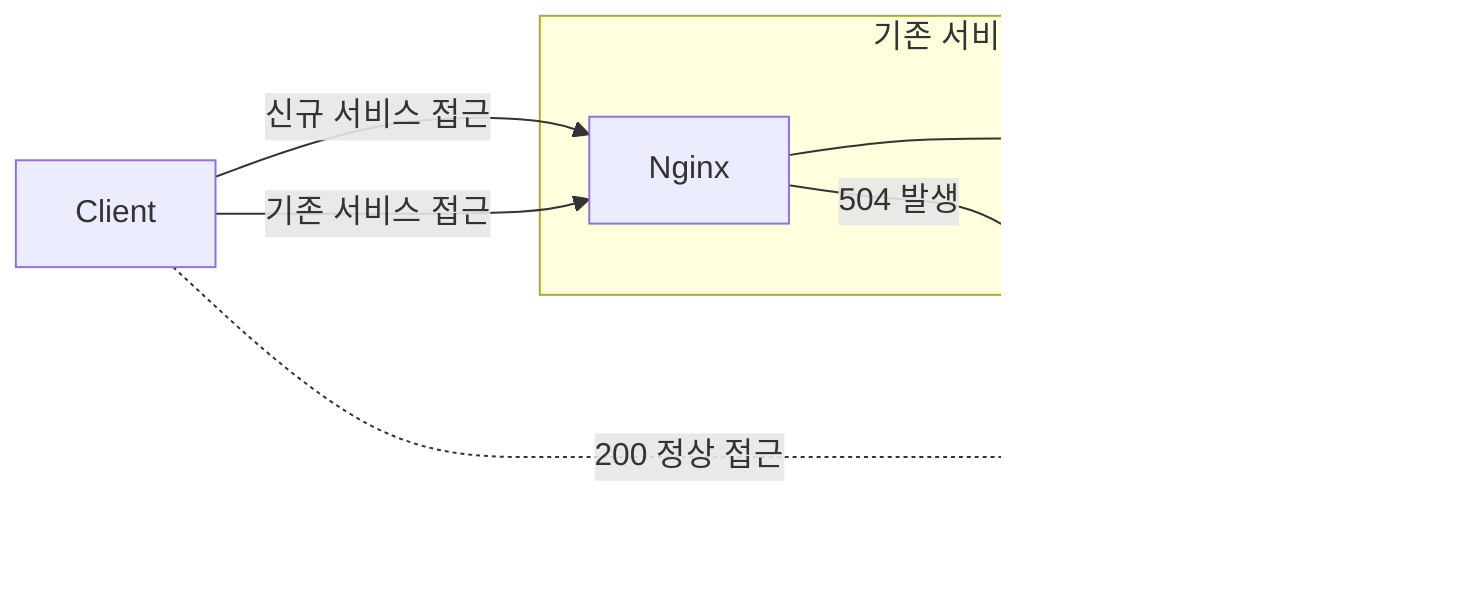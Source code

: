 %% React 점진적 배포 - 신규 서비스 접근시 프록시 서버 504 에러 발생
graph LR
    %% __START Legacy Service
    Nginx --> LegacyService
    Nginx --> |504 발생| NewService

    subgraph "기존 서비스 EC2"
        LegacyService
        Nginx
    end
    %% __END Legacy Service

    %% __START New Service
    NewService

    subgraph "신규 서비스 S3"
        NewService
    end
    %% __END New Service

    %% __START Client
    Client --> |신규 서비스 접근| Nginx
    Client --> |기존 서비스 접근| Nginx
    Client -.-> |200 정상 접근| NewService
    %% __END Client